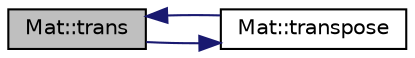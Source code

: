 digraph "Mat::trans"
{
 // INTERACTIVE_SVG=YES
 // LATEX_PDF_SIZE
  edge [fontname="Helvetica",fontsize="10",labelfontname="Helvetica",labelfontsize="10"];
  node [fontname="Helvetica",fontsize="10",shape=record];
  rankdir="LR";
  Node102 [label="Mat::trans",height=0.2,width=0.4,color="black", fillcolor="grey75", style="filled", fontcolor="black",tooltip=" "];
  Node102 -> Node103 [color="midnightblue",fontsize="10",style="solid",fontname="Helvetica"];
  Node103 [label="Mat::transpose",height=0.2,width=0.4,color="black", fillcolor="white", style="filled",URL="$class_mat.html#a55e6cc33fc65042a4cff351fe59ae476",tooltip=" "];
  Node103 -> Node102 [color="midnightblue",fontsize="10",style="solid",fontname="Helvetica"];
}
